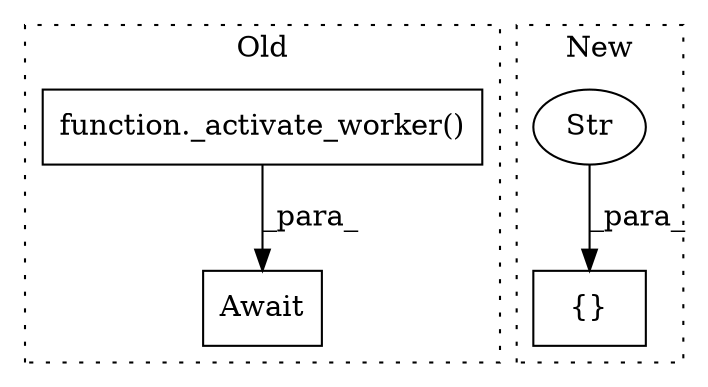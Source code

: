 digraph G {
subgraph cluster0 {
1 [label="function._activate_worker()" a="75" s="6035,6074" l="17,1" shape="box"];
4 [label="Await" a="70" s="6029" l="6" shape="box"];
label = "Old";
style="dotted";
}
subgraph cluster1 {
2 [label="{}" a="59" s="5205,5232" l="1,0" shape="box"];
3 [label="Str" a="66" s="5206" l="26" shape="ellipse"];
label = "New";
style="dotted";
}
1 -> 4 [label="_para_"];
3 -> 2 [label="_para_"];
}